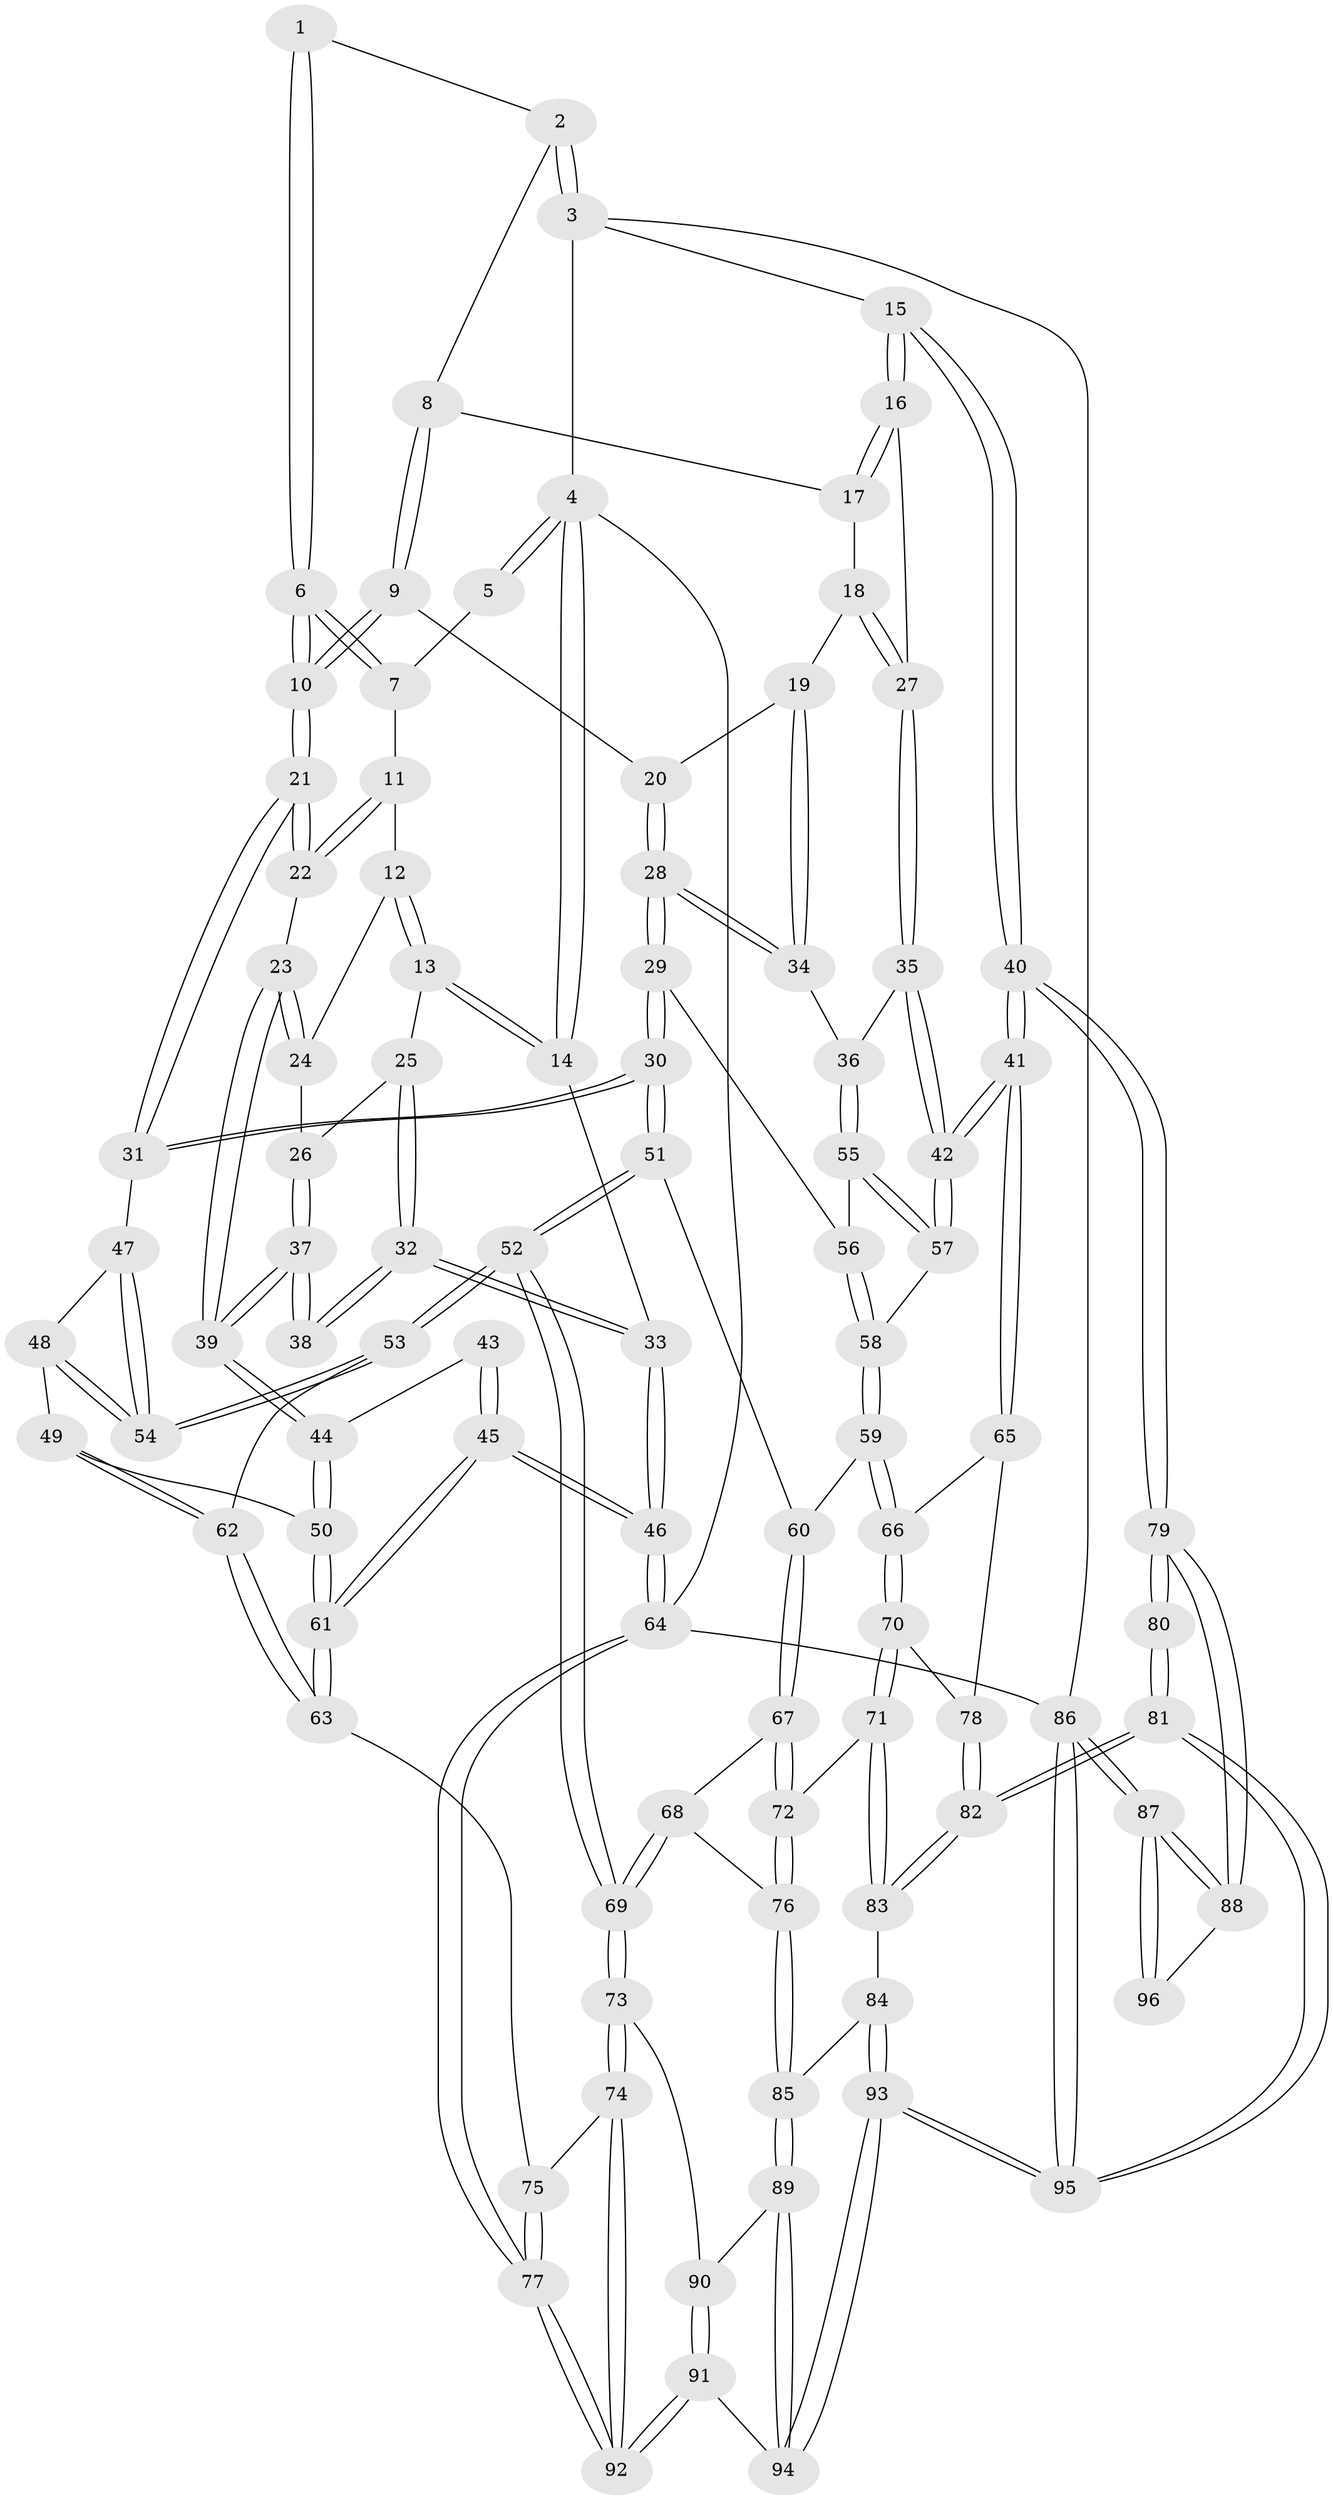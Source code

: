 // coarse degree distribution, {3: 0.16666666666666666, 4: 0.3333333333333333, 6: 0.10416666666666667, 2: 0.020833333333333332, 5: 0.2916666666666667, 7: 0.041666666666666664, 8: 0.041666666666666664}
// Generated by graph-tools (version 1.1) at 2025/05/03/04/25 22:05:15]
// undirected, 96 vertices, 237 edges
graph export_dot {
graph [start="1"]
  node [color=gray90,style=filled];
  1 [pos="+0.40021992635129044+0"];
  2 [pos="+0.7857687323462399+0"];
  3 [pos="+1+0"];
  4 [pos="+0+0"];
  5 [pos="+0.20920253939483308+0"];
  6 [pos="+0.43690064168819764+0.1467528312756739"];
  7 [pos="+0.21387010558038252+0.09296060547219993"];
  8 [pos="+0.7376153965049107+0.05959608469660659"];
  9 [pos="+0.6427755390359625+0.16525097158804453"];
  10 [pos="+0.45312208321759007+0.18136610154641772"];
  11 [pos="+0.1692719369025998+0.16281321560988268"];
  12 [pos="+0.15280482977247956+0.16985731976106472"];
  13 [pos="+0+0.12107371292354176"];
  14 [pos="+0+0"];
  15 [pos="+1+0.16860222005945377"];
  16 [pos="+1+0.23542105966244056"];
  17 [pos="+0.834412583980406+0.15445757446813657"];
  18 [pos="+0.8151895047412098+0.2831481642416765"];
  19 [pos="+0.7808806581122213+0.29713544247591933"];
  20 [pos="+0.6585795823659555+0.21480910955938567"];
  21 [pos="+0.39412238476971695+0.2980138729826773"];
  22 [pos="+0.37532359646951224+0.2987119621843099"];
  23 [pos="+0.21845697270709077+0.36653826196470096"];
  24 [pos="+0.15007546454682222+0.20824238113550342"];
  25 [pos="+0.07026095312223653+0.29923434424515194"];
  26 [pos="+0.09694495866854654+0.3065344581428239"];
  27 [pos="+0.9181386063262712+0.3309874295164044"];
  28 [pos="+0.6476604160674702+0.40392829307025585"];
  29 [pos="+0.6355774335832106+0.4321863683196258"];
  30 [pos="+0.5929046452651318+0.4512512478100755"];
  31 [pos="+0.39789299837776654+0.30612499295133316"];
  32 [pos="+0+0.3695861565687921"];
  33 [pos="+0+0.3821850607415488"];
  34 [pos="+0.7733479800256592+0.3453381294523745"];
  35 [pos="+0.8937052704055589+0.39370661241071153"];
  36 [pos="+0.8489934252742902+0.41350277444294103"];
  37 [pos="+0.14153741574267714+0.38102399797268066"];
  38 [pos="+0.031342938430947334+0.38525247189010603"];
  39 [pos="+0.177039456480351+0.40426120242293506"];
  40 [pos="+1+0.6619106770365627"];
  41 [pos="+1+0.6549117286007025"];
  42 [pos="+1+0.6485179800503199"];
  43 [pos="+0.04827110119771169+0.4346846804821743"];
  44 [pos="+0.1718577635676013+0.4660320366018236"];
  45 [pos="+0+0.6423386533150861"];
  46 [pos="+0+0.6511390133340884"];
  47 [pos="+0.38946847457365363+0.3526848158885934"];
  48 [pos="+0.3020936977863148+0.4812319609319243"];
  49 [pos="+0.17658592935563888+0.4881470451917139"];
  50 [pos="+0.1724094797035732+0.4846849886774818"];
  51 [pos="+0.568995867127247+0.5151379031973864"];
  52 [pos="+0.4115087590882796+0.6177509778316148"];
  53 [pos="+0.4075467108956985+0.6139918984689854"];
  54 [pos="+0.40635343848594185+0.6099941376199386"];
  55 [pos="+0.8171917024840023+0.45434768035517614"];
  56 [pos="+0.7425813196131159+0.48484403743210763"];
  57 [pos="+0.8819630216363008+0.548056716601713"];
  58 [pos="+0.7620711039590596+0.5884209269931163"];
  59 [pos="+0.7528792511984547+0.630241681751403"];
  60 [pos="+0.6509726121795453+0.6436790572133602"];
  61 [pos="+0+0.6405065309802154"];
  62 [pos="+0.2368955329034357+0.5864061683594244"];
  63 [pos="+0.16474057664567593+0.7254999869920928"];
  64 [pos="+0+1"];
  65 [pos="+0.9457532197922675+0.7115797329060723"];
  66 [pos="+0.765005629812512+0.6441687609858742"];
  67 [pos="+0.6412311820984872+0.6618804291537703"];
  68 [pos="+0.516291816350123+0.7420584315306856"];
  69 [pos="+0.42405426986582595+0.7501279986101892"];
  70 [pos="+0.7329433994410524+0.8054594975370132"];
  71 [pos="+0.7308710621823304+0.8075753934997426"];
  72 [pos="+0.6975913120017223+0.812101100207056"];
  73 [pos="+0.41313877397801574+0.7699929317785335"];
  74 [pos="+0.3327718394024426+0.8076178988146497"];
  75 [pos="+0.1751955274210376+0.739177969760215"];
  76 [pos="+0.6719640231836076+0.8286427915062066"];
  77 [pos="+0+1"];
  78 [pos="+0.9059655335724923+0.7522088403808042"];
  79 [pos="+1+0.7023877510733051"];
  80 [pos="+0.9121655515141941+0.9266909518656672"];
  81 [pos="+0.854367565306469+0.9292281251039549"];
  82 [pos="+0.8507858449548413+0.9229581315382271"];
  83 [pos="+0.8020805266078267+0.8998235568781761"];
  84 [pos="+0.7245874576904806+0.943031275982608"];
  85 [pos="+0.6429999240178481+0.8951624850047356"];
  86 [pos="+1+1"];
  87 [pos="+1+1"];
  88 [pos="+1+0.9060758190841645"];
  89 [pos="+0.5774274426923864+0.9520006592362886"];
  90 [pos="+0.44864934872540385+0.8268043508094556"];
  91 [pos="+0.39059632254660115+1"];
  92 [pos="+0.1285732963652988+1"];
  93 [pos="+0.767077134845609+1"];
  94 [pos="+0.5633930572070904+1"];
  95 [pos="+0.7951044516018169+1"];
  96 [pos="+0.9271944058343367+0.9379021537815772"];
  1 -- 2;
  1 -- 6;
  1 -- 6;
  2 -- 3;
  2 -- 3;
  2 -- 8;
  3 -- 4;
  3 -- 15;
  3 -- 86;
  4 -- 5;
  4 -- 5;
  4 -- 14;
  4 -- 14;
  4 -- 64;
  5 -- 7;
  6 -- 7;
  6 -- 7;
  6 -- 10;
  6 -- 10;
  7 -- 11;
  8 -- 9;
  8 -- 9;
  8 -- 17;
  9 -- 10;
  9 -- 10;
  9 -- 20;
  10 -- 21;
  10 -- 21;
  11 -- 12;
  11 -- 22;
  11 -- 22;
  12 -- 13;
  12 -- 13;
  12 -- 24;
  13 -- 14;
  13 -- 14;
  13 -- 25;
  14 -- 33;
  15 -- 16;
  15 -- 16;
  15 -- 40;
  15 -- 40;
  16 -- 17;
  16 -- 17;
  16 -- 27;
  17 -- 18;
  18 -- 19;
  18 -- 27;
  18 -- 27;
  19 -- 20;
  19 -- 34;
  19 -- 34;
  20 -- 28;
  20 -- 28;
  21 -- 22;
  21 -- 22;
  21 -- 31;
  21 -- 31;
  22 -- 23;
  23 -- 24;
  23 -- 24;
  23 -- 39;
  23 -- 39;
  24 -- 26;
  25 -- 26;
  25 -- 32;
  25 -- 32;
  26 -- 37;
  26 -- 37;
  27 -- 35;
  27 -- 35;
  28 -- 29;
  28 -- 29;
  28 -- 34;
  28 -- 34;
  29 -- 30;
  29 -- 30;
  29 -- 56;
  30 -- 31;
  30 -- 31;
  30 -- 51;
  30 -- 51;
  31 -- 47;
  32 -- 33;
  32 -- 33;
  32 -- 38;
  32 -- 38;
  33 -- 46;
  33 -- 46;
  34 -- 36;
  35 -- 36;
  35 -- 42;
  35 -- 42;
  36 -- 55;
  36 -- 55;
  37 -- 38;
  37 -- 38;
  37 -- 39;
  37 -- 39;
  39 -- 44;
  39 -- 44;
  40 -- 41;
  40 -- 41;
  40 -- 79;
  40 -- 79;
  41 -- 42;
  41 -- 42;
  41 -- 65;
  41 -- 65;
  42 -- 57;
  42 -- 57;
  43 -- 44;
  43 -- 45;
  43 -- 45;
  44 -- 50;
  44 -- 50;
  45 -- 46;
  45 -- 46;
  45 -- 61;
  45 -- 61;
  46 -- 64;
  46 -- 64;
  47 -- 48;
  47 -- 54;
  47 -- 54;
  48 -- 49;
  48 -- 54;
  48 -- 54;
  49 -- 50;
  49 -- 62;
  49 -- 62;
  50 -- 61;
  50 -- 61;
  51 -- 52;
  51 -- 52;
  51 -- 60;
  52 -- 53;
  52 -- 53;
  52 -- 69;
  52 -- 69;
  53 -- 54;
  53 -- 54;
  53 -- 62;
  55 -- 56;
  55 -- 57;
  55 -- 57;
  56 -- 58;
  56 -- 58;
  57 -- 58;
  58 -- 59;
  58 -- 59;
  59 -- 60;
  59 -- 66;
  59 -- 66;
  60 -- 67;
  60 -- 67;
  61 -- 63;
  61 -- 63;
  62 -- 63;
  62 -- 63;
  63 -- 75;
  64 -- 77;
  64 -- 77;
  64 -- 86;
  65 -- 66;
  65 -- 78;
  66 -- 70;
  66 -- 70;
  67 -- 68;
  67 -- 72;
  67 -- 72;
  68 -- 69;
  68 -- 69;
  68 -- 76;
  69 -- 73;
  69 -- 73;
  70 -- 71;
  70 -- 71;
  70 -- 78;
  71 -- 72;
  71 -- 83;
  71 -- 83;
  72 -- 76;
  72 -- 76;
  73 -- 74;
  73 -- 74;
  73 -- 90;
  74 -- 75;
  74 -- 92;
  74 -- 92;
  75 -- 77;
  75 -- 77;
  76 -- 85;
  76 -- 85;
  77 -- 92;
  77 -- 92;
  78 -- 82;
  78 -- 82;
  79 -- 80;
  79 -- 80;
  79 -- 88;
  79 -- 88;
  80 -- 81;
  80 -- 81;
  81 -- 82;
  81 -- 82;
  81 -- 95;
  81 -- 95;
  82 -- 83;
  82 -- 83;
  83 -- 84;
  84 -- 85;
  84 -- 93;
  84 -- 93;
  85 -- 89;
  85 -- 89;
  86 -- 87;
  86 -- 87;
  86 -- 95;
  86 -- 95;
  87 -- 88;
  87 -- 88;
  87 -- 96;
  87 -- 96;
  88 -- 96;
  89 -- 90;
  89 -- 94;
  89 -- 94;
  90 -- 91;
  90 -- 91;
  91 -- 92;
  91 -- 92;
  91 -- 94;
  93 -- 94;
  93 -- 94;
  93 -- 95;
  93 -- 95;
}
